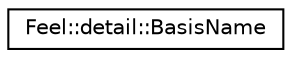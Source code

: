 digraph "Graphical Class Hierarchy"
{
 // LATEX_PDF_SIZE
  edge [fontname="Helvetica",fontsize="10",labelfontname="Helvetica",labelfontsize="10"];
  node [fontname="Helvetica",fontsize="10",shape=record];
  rankdir="LR";
  Node0 [label="Feel::detail::BasisName",height=0.2,width=0.4,color="black", fillcolor="white", style="filled",URL="$structFeel_1_1detail_1_1BasisName.html",tooltip=" "];
}
